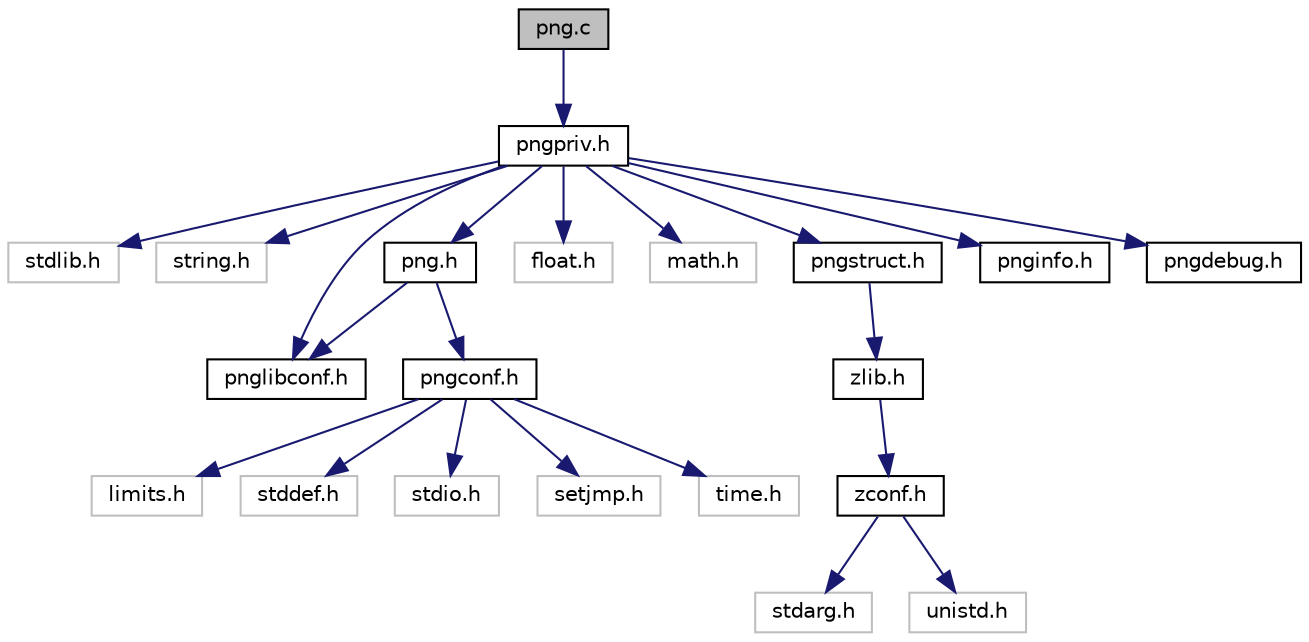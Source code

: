 digraph "png.c"
{
 // INTERACTIVE_SVG=YES
  edge [fontname="Helvetica",fontsize="10",labelfontname="Helvetica",labelfontsize="10"];
  node [fontname="Helvetica",fontsize="10",shape=record];
  Node0 [label="png.c",height=0.2,width=0.4,color="black", fillcolor="grey75", style="filled", fontcolor="black"];
  Node0 -> Node1 [color="midnightblue",fontsize="10",style="solid",fontname="Helvetica"];
  Node1 [label="pngpriv.h",height=0.2,width=0.4,color="black", fillcolor="white", style="filled",URL="$pngpriv_8h.html"];
  Node1 -> Node2 [color="midnightblue",fontsize="10",style="solid",fontname="Helvetica"];
  Node2 [label="stdlib.h",height=0.2,width=0.4,color="grey75", fillcolor="white", style="filled"];
  Node1 -> Node3 [color="midnightblue",fontsize="10",style="solid",fontname="Helvetica"];
  Node3 [label="string.h",height=0.2,width=0.4,color="grey75", fillcolor="white", style="filled"];
  Node1 -> Node4 [color="midnightblue",fontsize="10",style="solid",fontname="Helvetica"];
  Node4 [label="pnglibconf.h",height=0.2,width=0.4,color="black", fillcolor="white", style="filled",URL="$pnglibconf_8h.html"];
  Node1 -> Node5 [color="midnightblue",fontsize="10",style="solid",fontname="Helvetica"];
  Node5 [label="png.h",height=0.2,width=0.4,color="black", fillcolor="white", style="filled",URL="$png_8h.html"];
  Node5 -> Node4 [color="midnightblue",fontsize="10",style="solid",fontname="Helvetica"];
  Node5 -> Node6 [color="midnightblue",fontsize="10",style="solid",fontname="Helvetica"];
  Node6 [label="pngconf.h",height=0.2,width=0.4,color="black", fillcolor="white", style="filled",URL="$pngconf_8h.html"];
  Node6 -> Node7 [color="midnightblue",fontsize="10",style="solid",fontname="Helvetica"];
  Node7 [label="limits.h",height=0.2,width=0.4,color="grey75", fillcolor="white", style="filled"];
  Node6 -> Node8 [color="midnightblue",fontsize="10",style="solid",fontname="Helvetica"];
  Node8 [label="stddef.h",height=0.2,width=0.4,color="grey75", fillcolor="white", style="filled"];
  Node6 -> Node9 [color="midnightblue",fontsize="10",style="solid",fontname="Helvetica"];
  Node9 [label="stdio.h",height=0.2,width=0.4,color="grey75", fillcolor="white", style="filled"];
  Node6 -> Node10 [color="midnightblue",fontsize="10",style="solid",fontname="Helvetica"];
  Node10 [label="setjmp.h",height=0.2,width=0.4,color="grey75", fillcolor="white", style="filled"];
  Node6 -> Node11 [color="midnightblue",fontsize="10",style="solid",fontname="Helvetica"];
  Node11 [label="time.h",height=0.2,width=0.4,color="grey75", fillcolor="white", style="filled"];
  Node1 -> Node12 [color="midnightblue",fontsize="10",style="solid",fontname="Helvetica"];
  Node12 [label="float.h",height=0.2,width=0.4,color="grey75", fillcolor="white", style="filled"];
  Node1 -> Node13 [color="midnightblue",fontsize="10",style="solid",fontname="Helvetica"];
  Node13 [label="math.h",height=0.2,width=0.4,color="grey75", fillcolor="white", style="filled"];
  Node1 -> Node14 [color="midnightblue",fontsize="10",style="solid",fontname="Helvetica"];
  Node14 [label="pngstruct.h",height=0.2,width=0.4,color="black", fillcolor="white", style="filled",URL="$pngstruct_8h.html"];
  Node14 -> Node15 [color="midnightblue",fontsize="10",style="solid",fontname="Helvetica"];
  Node15 [label="zlib.h",height=0.2,width=0.4,color="black", fillcolor="white", style="filled",URL="$zlib_8h.html"];
  Node15 -> Node16 [color="midnightblue",fontsize="10",style="solid",fontname="Helvetica"];
  Node16 [label="zconf.h",height=0.2,width=0.4,color="black", fillcolor="white", style="filled",URL="$zconf_8h.html"];
  Node16 -> Node17 [color="midnightblue",fontsize="10",style="solid",fontname="Helvetica"];
  Node17 [label="stdarg.h",height=0.2,width=0.4,color="grey75", fillcolor="white", style="filled"];
  Node16 -> Node18 [color="midnightblue",fontsize="10",style="solid",fontname="Helvetica"];
  Node18 [label="unistd.h",height=0.2,width=0.4,color="grey75", fillcolor="white", style="filled"];
  Node1 -> Node19 [color="midnightblue",fontsize="10",style="solid",fontname="Helvetica"];
  Node19 [label="pnginfo.h",height=0.2,width=0.4,color="black", fillcolor="white", style="filled",URL="$pnginfo_8h.html"];
  Node1 -> Node20 [color="midnightblue",fontsize="10",style="solid",fontname="Helvetica"];
  Node20 [label="pngdebug.h",height=0.2,width=0.4,color="black", fillcolor="white", style="filled",URL="$pngdebug_8h.html"];
}
